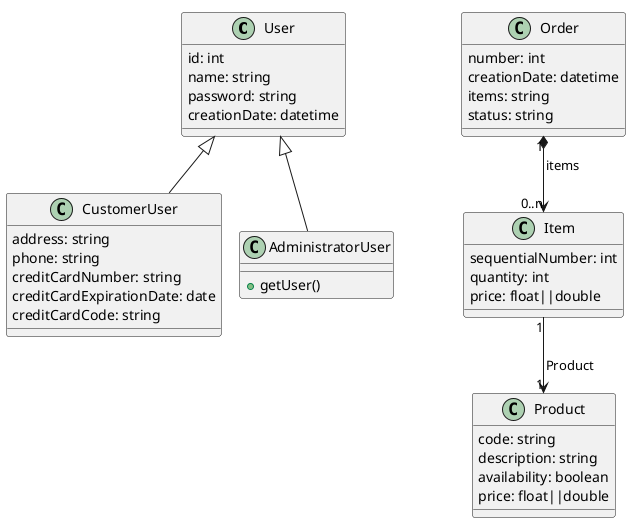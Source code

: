 @startuml design
!pragma layout smetana

class User {
    id: int
    name: string
    password: string
    creationDate: datetime
}

class CustomerUser {
    address: string
    phone: string
    creditCardNumber: string
    creditCardExpirationDate: date
    creditCardCode: string
}

class AdministratorUser {
    + getUser()
}

class Product {
    code: string
    description: string
    availability: boolean
    price: float||double
}

class Order{
    number: int
    creationDate: datetime
    items: string
    status: string
}

class Item{
    sequentialNumber: int
    quantity: int
    price: float||double
}

User <|-- CustomerUser
User <|-- AdministratorUser

Order "1" *--> "0..n" Item : items
Item "1" --> "1" Product: Product


@enduml
